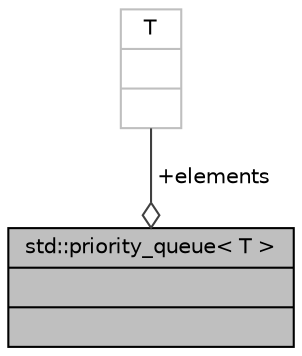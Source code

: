 digraph "std::priority_queue&lt; T &gt;"
{
  edge [fontname="Helvetica",fontsize="10",labelfontname="Helvetica",labelfontsize="10"];
  node [fontname="Helvetica",fontsize="10",shape=record];
  Node727 [label="{std::priority_queue\< T \>\n||}",height=0.2,width=0.4,color="black", fillcolor="grey75", style="filled", fontcolor="black"];
  Node728 -> Node727 [color="grey25",fontsize="10",style="solid",label=" +elements" ,arrowhead="odiamond",fontname="Helvetica"];
  Node728 [label="{T\n||}",height=0.2,width=0.4,color="grey75", fillcolor="white", style="filled"];
}
